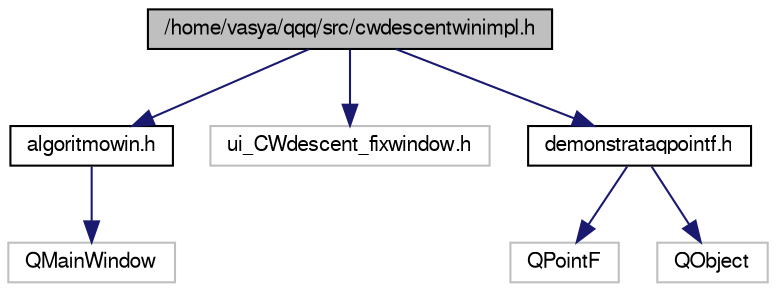 digraph G
{
  edge [fontname="FreeSans",fontsize="10",labelfontname="FreeSans",labelfontsize="10"];
  node [fontname="FreeSans",fontsize="10",shape=record];
  Node1 [label="/home/vasya/qqq/src/cwdescentwinimpl.h",height=0.2,width=0.4,color="black", fillcolor="grey75", style="filled" fontcolor="black"];
  Node1 -> Node2 [color="midnightblue",fontsize="10",style="solid",fontname="FreeSans"];
  Node2 [label="algoritmowin.h",height=0.2,width=0.4,color="black", fillcolor="white", style="filled",URL="$d9/d02/algoritmowin_8h.html"];
  Node2 -> Node3 [color="midnightblue",fontsize="10",style="solid",fontname="FreeSans"];
  Node3 [label="QMainWindow",height=0.2,width=0.4,color="grey75", fillcolor="white", style="filled"];
  Node1 -> Node4 [color="midnightblue",fontsize="10",style="solid",fontname="FreeSans"];
  Node4 [label="ui_CWdescent_fixwindow.h",height=0.2,width=0.4,color="grey75", fillcolor="white", style="filled"];
  Node1 -> Node5 [color="midnightblue",fontsize="10",style="solid",fontname="FreeSans"];
  Node5 [label="demonstrataqpointf.h",height=0.2,width=0.4,color="black", fillcolor="white", style="filled",URL="$d5/d89/demonstrataqpointf_8h.html"];
  Node5 -> Node6 [color="midnightblue",fontsize="10",style="solid",fontname="FreeSans"];
  Node6 [label="QPointF",height=0.2,width=0.4,color="grey75", fillcolor="white", style="filled"];
  Node5 -> Node7 [color="midnightblue",fontsize="10",style="solid",fontname="FreeSans"];
  Node7 [label="QObject",height=0.2,width=0.4,color="grey75", fillcolor="white", style="filled"];
}

